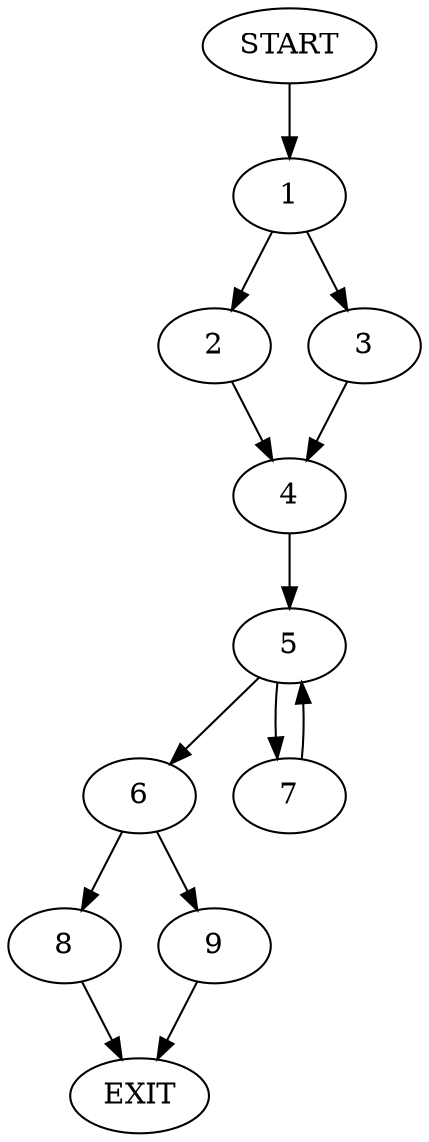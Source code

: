 digraph {
0 [label="START"]
10 [label="EXIT"]
0 -> 1
1 -> 2
1 -> 3
2 -> 4
3 -> 4
4 -> 5
5 -> 6
5 -> 7
6 -> 8
6 -> 9
7 -> 5
8 -> 10
9 -> 10
}
